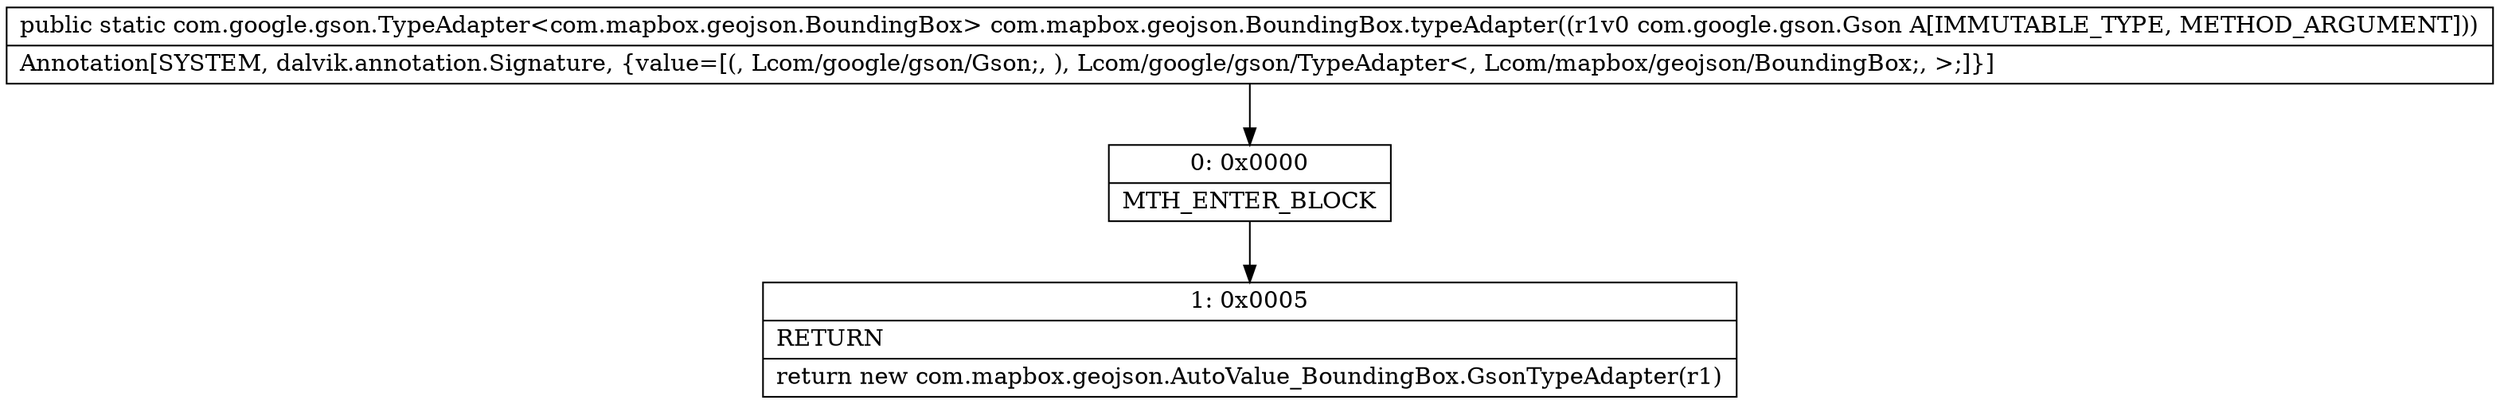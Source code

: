 digraph "CFG forcom.mapbox.geojson.BoundingBox.typeAdapter(Lcom\/google\/gson\/Gson;)Lcom\/google\/gson\/TypeAdapter;" {
Node_0 [shape=record,label="{0\:\ 0x0000|MTH_ENTER_BLOCK\l}"];
Node_1 [shape=record,label="{1\:\ 0x0005|RETURN\l|return new com.mapbox.geojson.AutoValue_BoundingBox.GsonTypeAdapter(r1)\l}"];
MethodNode[shape=record,label="{public static com.google.gson.TypeAdapter\<com.mapbox.geojson.BoundingBox\> com.mapbox.geojson.BoundingBox.typeAdapter((r1v0 com.google.gson.Gson A[IMMUTABLE_TYPE, METHOD_ARGUMENT]))  | Annotation[SYSTEM, dalvik.annotation.Signature, \{value=[(, Lcom\/google\/gson\/Gson;, ), Lcom\/google\/gson\/TypeAdapter\<, Lcom\/mapbox\/geojson\/BoundingBox;, \>;]\}]\l}"];
MethodNode -> Node_0;
Node_0 -> Node_1;
}

